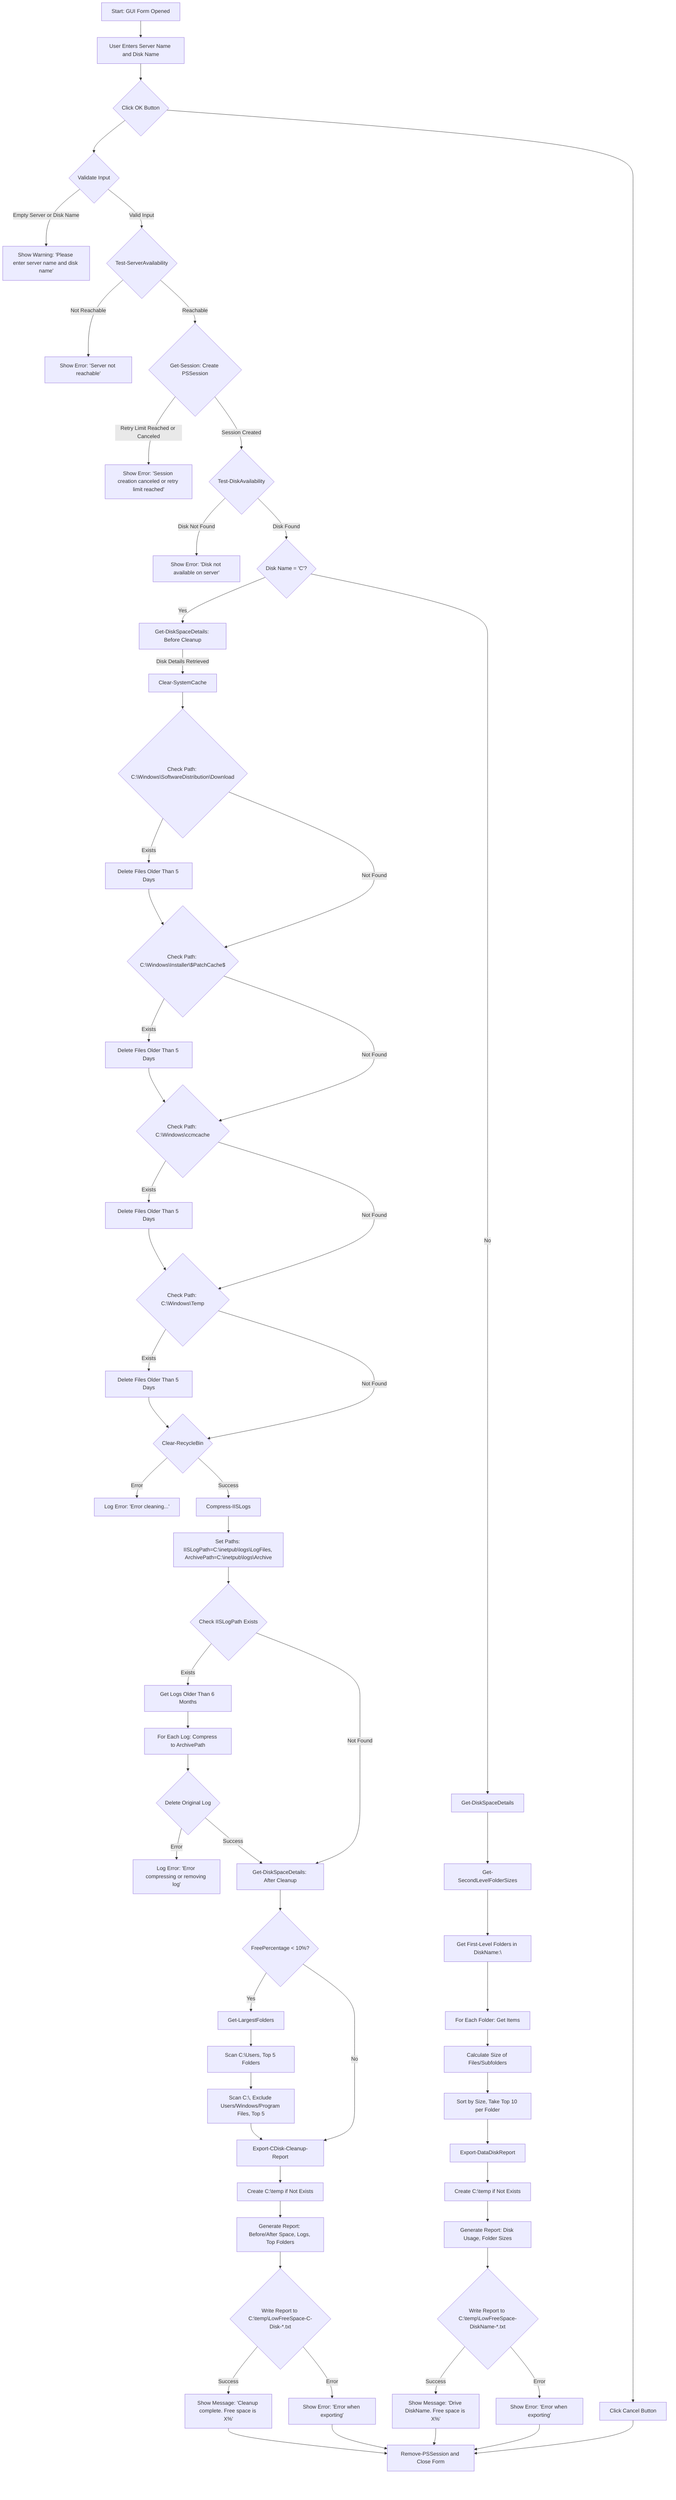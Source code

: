 graph TD
    A[Start: GUI Form Opened] --> B[User Enters Server Name and Disk Name]
    B --> C{Click OK Button}
    C --> D{Validate Input}
    D -->|Empty Server or Disk Name| E[Show Warning: 'Please enter server name and disk name']
    D -->|Valid Input| F{Test-ServerAvailability}
    F -->|Not Reachable| G[Show Error: 'Server not reachable']
    F -->|Reachable| H{Get-Session: Create PSSession}
    H -->|Retry Limit Reached or Canceled| I[Show Error: 'Session creation canceled or retry limit reached']
    H -->|Session Created| J{Test-DiskAvailability}
    J -->|Disk Not Found| K[Show Error: 'Disk not available on server']
    J -->|Disk Found| L{Disk Name = 'C'?}

    %% C: Drive Cleanup Path
    L -->|Yes| M[Get-DiskSpaceDetails: Before Cleanup]
    M -->|Disk Details Retrieved| N[Clear-SystemCache]
    N --> N1{Check Path: C:\Windows\SoftwareDistribution\Download}
    N1 -->|Exists| N2[Delete Files Older Than 5 Days]
    N2 --> N3{Check Path: C:\Windows\Installer\$PatchCache$}
    N3 -->|Exists| N4[Delete Files Older Than 5 Days]
    N4 --> N5{Check Path: C:\Windows\ccmcache}
    N5 -->|Exists| N6[Delete Files Older Than 5 Days]
    N6 --> N7{Check Path: C:\Windows\Temp}
    N7 -->|Exists| N8[Delete Files Older Than 5 Days]
    N8 --> N9{Clear-RecycleBin}
    N9 -->|Error| N10[Log Error: 'Error cleaning...']
    N9 -->|Success| O[Compress-IISLogs]
    N1 -->|Not Found| N3
    N3 -->|Not Found| N5
    N5 -->|Not Found| N7
    N7 -->|Not Found| N9

    O --> O1[Set Paths: IISLogPath=C:\inetpub\logs\LogFiles, ArchivePath=C:\inetpub\logs\Archive]
    O1 --> O2{Check IISLogPath Exists}
    O2 -->|Exists| O3[Get Logs Older Than 6 Months]
    O3 --> O4[For Each Log: Compress to ArchivePath]
    O4 --> O5{Delete Original Log}
    O5 -->|Error| O6[Log Error: 'Error compressing or removing log']
    O5 -->|Success| P[Get-DiskSpaceDetails: After Cleanup]
    O2 -->|Not Found| P

    P --> Q{FreePercentage < 10%?}
    Q -->|Yes| R[Get-LargestFolders]
    R --> R1[Scan C:\Users, Top 5 Folders]
    R1 --> R2[Scan C:\, Exclude Users/Windows/Program Files, Top 5]
    R2 --> S[Export-CDisk-Cleanup-Report]
    Q -->|No| S
    S --> S1[Create C:\temp if Not Exists]
    S1 --> S2[Generate Report: Before/After Space, Logs, Top Folders]
    S2 --> S3{Write Report to C:\temp\LowFreeSpace-C-Disk-*.txt}
    S3 -->|Success| T[Show Message: 'Cleanup complete. Free space is X%']
    S3 -->|Error| T1[Show Error: 'Error when exporting']

    %% Non-C: Drive Analysis Path
    L -->|No| V[Get-DiskSpaceDetails]
    V --> W[Get-SecondLevelFolderSizes]
    W --> W1[Get First-Level Folders in DiskName:\]
    W1 --> W2[For Each Folder: Get Items]
    W2 --> W3[Calculate Size of Files/Subfolders]
    W3 --> W4[Sort by Size, Take Top 10 per Folder]
    W4 --> X[Export-DataDiskReport]
    X --> X1[Create C:\temp if Not Exists]
    X1 --> X2[Generate Report: Disk Usage, Folder Sizes]
    X2 --> X3{Write Report to C:\temp\LowFreeSpace-DiskName-*.txt}
    X3 -->|Success| Y[Show Message: 'Drive DiskName. Free space is X%']
    X3 -->|Error| Y1[Show Error: 'Error when exporting']

    %% Cleanup and Exit
    T --> U[Remove-PSSession and Close Form]
    Y --> U
    T1 --> U
    Y1 --> U
    C --> Z[Click Cancel Button]
    Z --> U